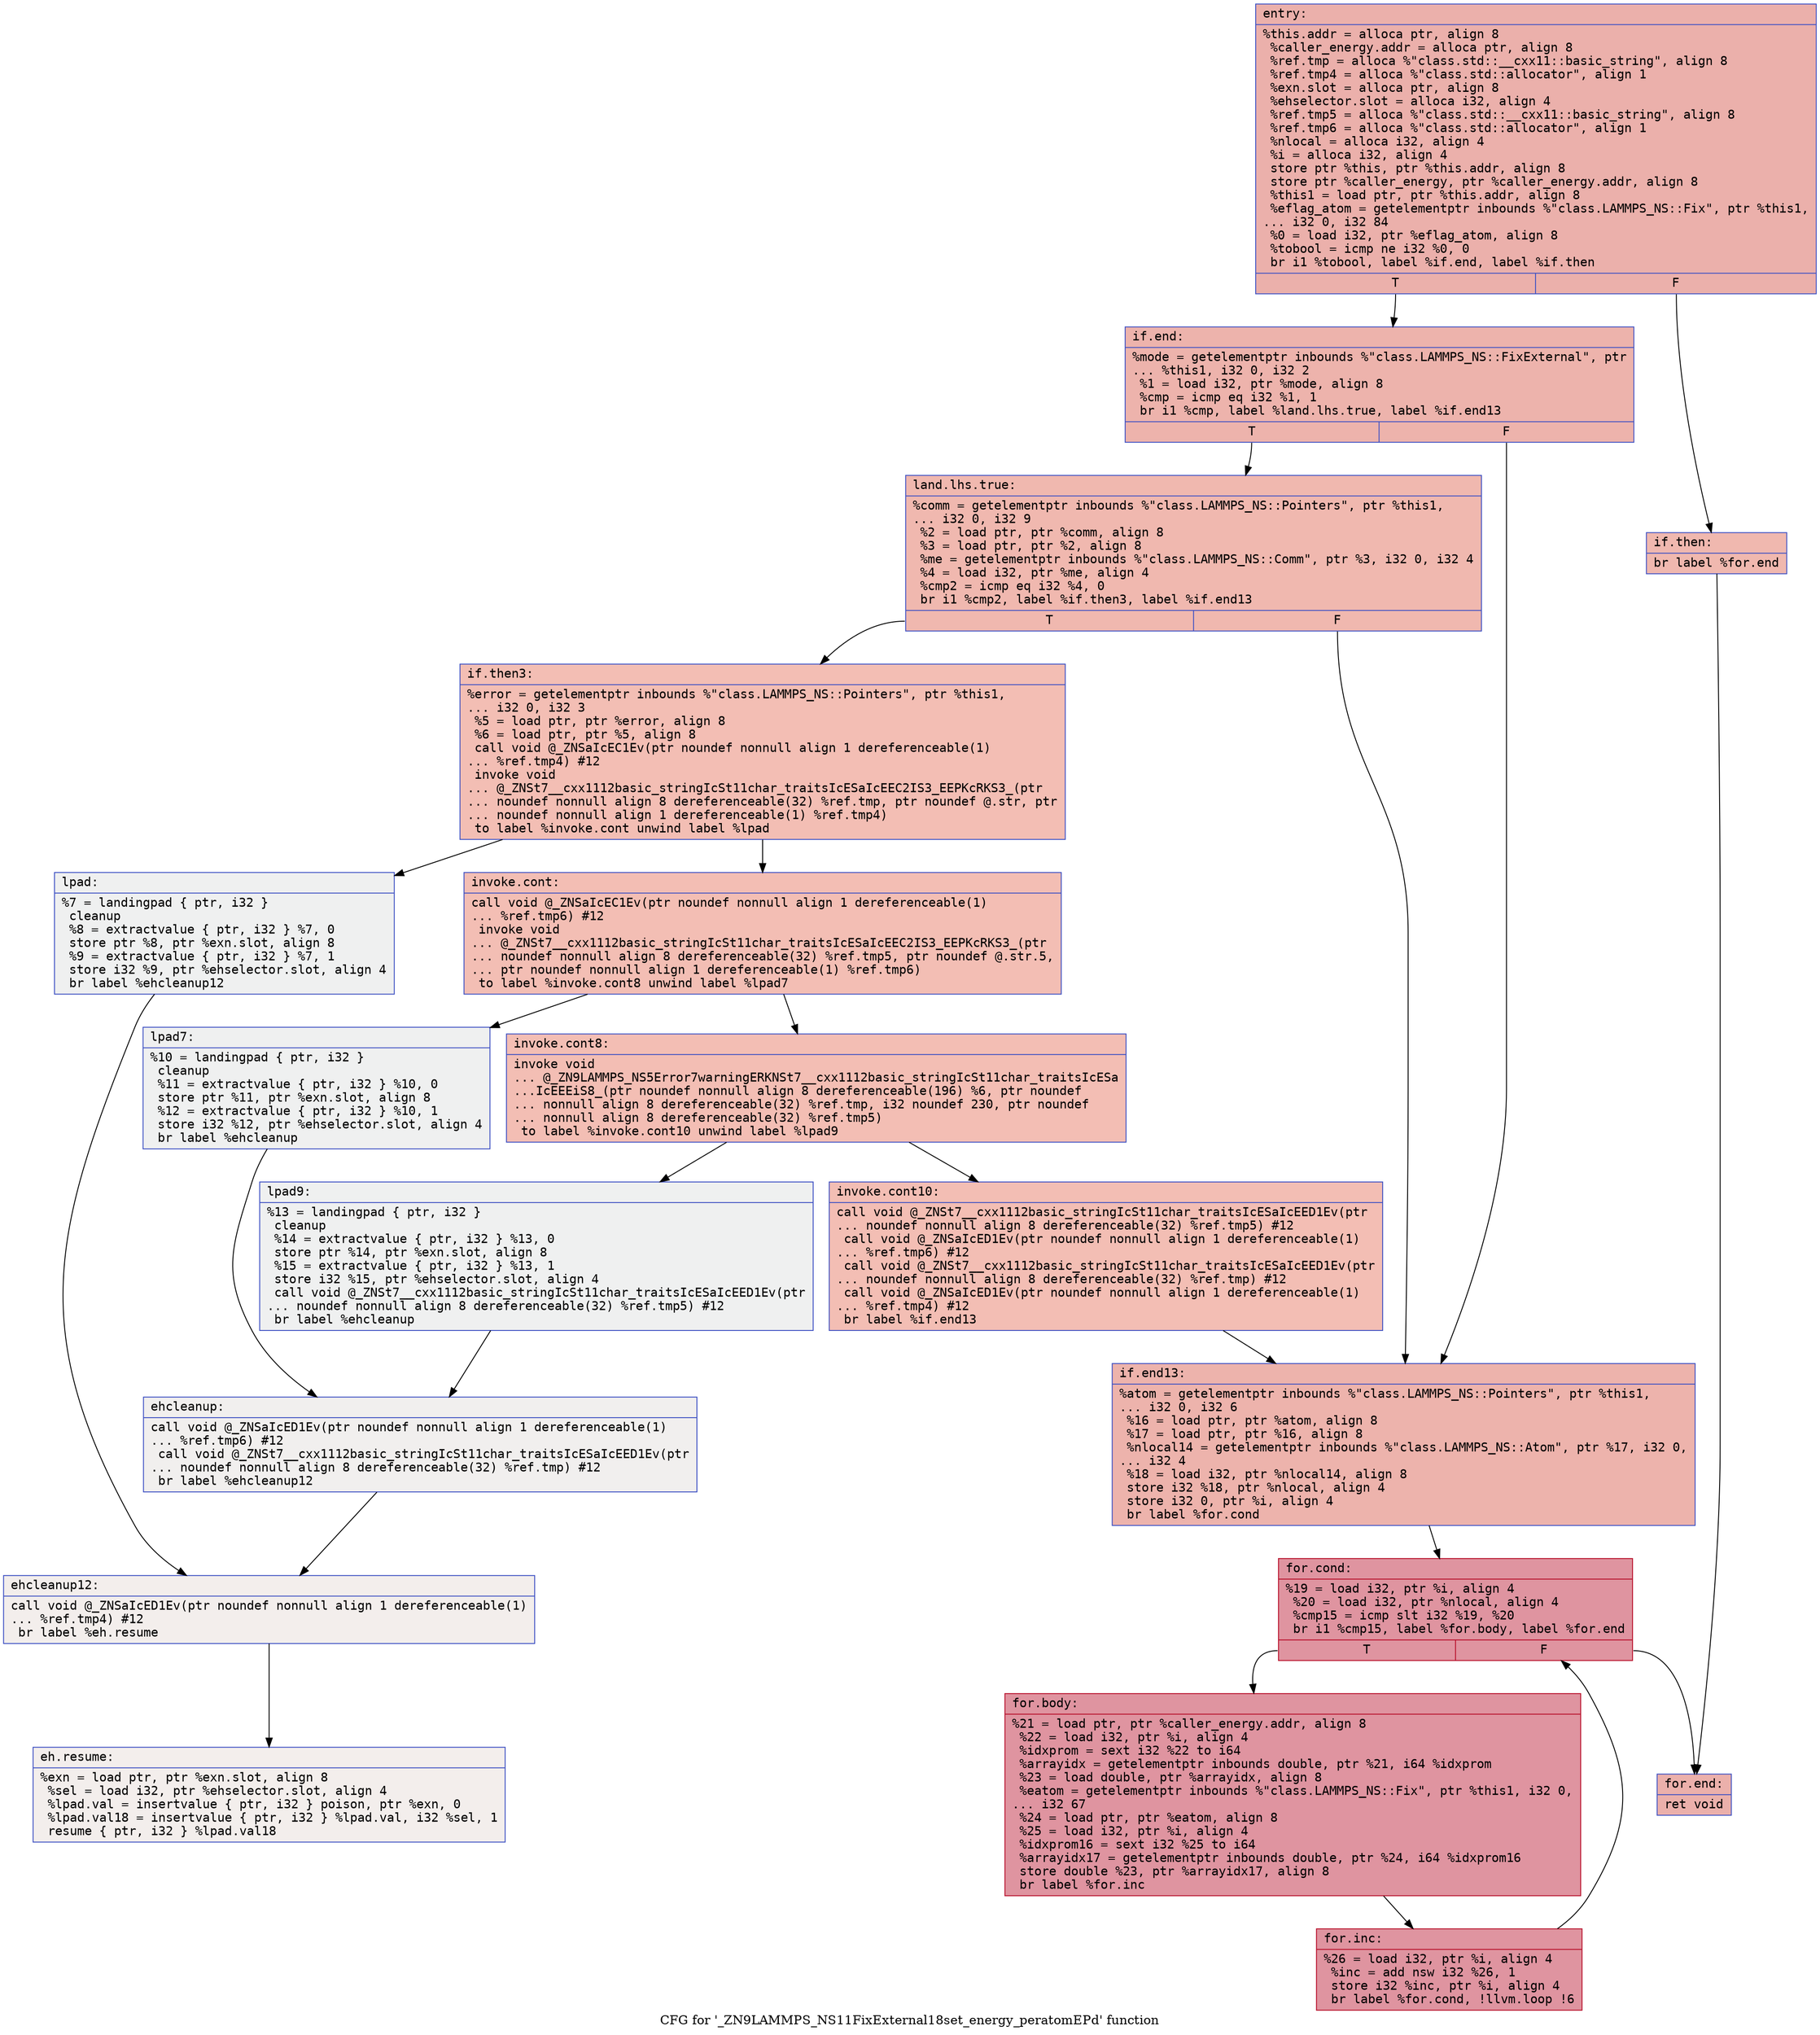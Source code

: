 digraph "CFG for '_ZN9LAMMPS_NS11FixExternal18set_energy_peratomEPd' function" {
	label="CFG for '_ZN9LAMMPS_NS11FixExternal18set_energy_peratomEPd' function";

	Node0x5634c654bd70 [shape=record,color="#3d50c3ff", style=filled, fillcolor="#d24b4070" fontname="Courier",label="{entry:\l|  %this.addr = alloca ptr, align 8\l  %caller_energy.addr = alloca ptr, align 8\l  %ref.tmp = alloca %\"class.std::__cxx11::basic_string\", align 8\l  %ref.tmp4 = alloca %\"class.std::allocator\", align 1\l  %exn.slot = alloca ptr, align 8\l  %ehselector.slot = alloca i32, align 4\l  %ref.tmp5 = alloca %\"class.std::__cxx11::basic_string\", align 8\l  %ref.tmp6 = alloca %\"class.std::allocator\", align 1\l  %nlocal = alloca i32, align 4\l  %i = alloca i32, align 4\l  store ptr %this, ptr %this.addr, align 8\l  store ptr %caller_energy, ptr %caller_energy.addr, align 8\l  %this1 = load ptr, ptr %this.addr, align 8\l  %eflag_atom = getelementptr inbounds %\"class.LAMMPS_NS::Fix\", ptr %this1,\l... i32 0, i32 84\l  %0 = load i32, ptr %eflag_atom, align 8\l  %tobool = icmp ne i32 %0, 0\l  br i1 %tobool, label %if.end, label %if.then\l|{<s0>T|<s1>F}}"];
	Node0x5634c654bd70:s0 -> Node0x5634c654c980[tooltip="entry -> if.end\nProbability 62.50%" ];
	Node0x5634c654bd70:s1 -> Node0x5634c654c9f0[tooltip="entry -> if.then\nProbability 37.50%" ];
	Node0x5634c654c9f0 [shape=record,color="#3d50c3ff", style=filled, fillcolor="#dc5d4a70" fontname="Courier",label="{if.then:\l|  br label %for.end\l}"];
	Node0x5634c654c9f0 -> Node0x5634c654cb10[tooltip="if.then -> for.end\nProbability 100.00%" ];
	Node0x5634c654c980 [shape=record,color="#3d50c3ff", style=filled, fillcolor="#d6524470" fontname="Courier",label="{if.end:\l|  %mode = getelementptr inbounds %\"class.LAMMPS_NS::FixExternal\", ptr\l... %this1, i32 0, i32 2\l  %1 = load i32, ptr %mode, align 8\l  %cmp = icmp eq i32 %1, 1\l  br i1 %cmp, label %land.lhs.true, label %if.end13\l|{<s0>T|<s1>F}}"];
	Node0x5634c654c980:s0 -> Node0x5634c654ce00[tooltip="if.end -> land.lhs.true\nProbability 50.00%" ];
	Node0x5634c654c980:s1 -> Node0x5634c654ce50[tooltip="if.end -> if.end13\nProbability 50.00%" ];
	Node0x5634c654ce00 [shape=record,color="#3d50c3ff", style=filled, fillcolor="#dc5d4a70" fontname="Courier",label="{land.lhs.true:\l|  %comm = getelementptr inbounds %\"class.LAMMPS_NS::Pointers\", ptr %this1,\l... i32 0, i32 9\l  %2 = load ptr, ptr %comm, align 8\l  %3 = load ptr, ptr %2, align 8\l  %me = getelementptr inbounds %\"class.LAMMPS_NS::Comm\", ptr %3, i32 0, i32 4\l  %4 = load i32, ptr %me, align 4\l  %cmp2 = icmp eq i32 %4, 0\l  br i1 %cmp2, label %if.then3, label %if.end13\l|{<s0>T|<s1>F}}"];
	Node0x5634c654ce00:s0 -> Node0x5634c654c5b0[tooltip="land.lhs.true -> if.then3\nProbability 37.50%" ];
	Node0x5634c654ce00:s1 -> Node0x5634c654ce50[tooltip="land.lhs.true -> if.end13\nProbability 62.50%" ];
	Node0x5634c654c5b0 [shape=record,color="#3d50c3ff", style=filled, fillcolor="#e36c5570" fontname="Courier",label="{if.then3:\l|  %error = getelementptr inbounds %\"class.LAMMPS_NS::Pointers\", ptr %this1,\l... i32 0, i32 3\l  %5 = load ptr, ptr %error, align 8\l  %6 = load ptr, ptr %5, align 8\l  call void @_ZNSaIcEC1Ev(ptr noundef nonnull align 1 dereferenceable(1)\l... %ref.tmp4) #12\l  invoke void\l... @_ZNSt7__cxx1112basic_stringIcSt11char_traitsIcESaIcEEC2IS3_EEPKcRKS3_(ptr\l... noundef nonnull align 8 dereferenceable(32) %ref.tmp, ptr noundef @.str, ptr\l... noundef nonnull align 1 dereferenceable(1) %ref.tmp4)\l          to label %invoke.cont unwind label %lpad\l}"];
	Node0x5634c654c5b0 -> Node0x5634c654d9e0[tooltip="if.then3 -> invoke.cont\nProbability 100.00%" ];
	Node0x5634c654c5b0 -> Node0x5634c654da60[tooltip="if.then3 -> lpad\nProbability 0.00%" ];
	Node0x5634c654d9e0 [shape=record,color="#3d50c3ff", style=filled, fillcolor="#e36c5570" fontname="Courier",label="{invoke.cont:\l|  call void @_ZNSaIcEC1Ev(ptr noundef nonnull align 1 dereferenceable(1)\l... %ref.tmp6) #12\l  invoke void\l... @_ZNSt7__cxx1112basic_stringIcSt11char_traitsIcESaIcEEC2IS3_EEPKcRKS3_(ptr\l... noundef nonnull align 8 dereferenceable(32) %ref.tmp5, ptr noundef @.str.5,\l... ptr noundef nonnull align 1 dereferenceable(1) %ref.tmp6)\l          to label %invoke.cont8 unwind label %lpad7\l}"];
	Node0x5634c654d9e0 -> Node0x5634c654dde0[tooltip="invoke.cont -> invoke.cont8\nProbability 100.00%" ];
	Node0x5634c654d9e0 -> Node0x5634c654de30[tooltip="invoke.cont -> lpad7\nProbability 0.00%" ];
	Node0x5634c654dde0 [shape=record,color="#3d50c3ff", style=filled, fillcolor="#e36c5570" fontname="Courier",label="{invoke.cont8:\l|  invoke void\l... @_ZN9LAMMPS_NS5Error7warningERKNSt7__cxx1112basic_stringIcSt11char_traitsIcESa\l...IcEEEiS8_(ptr noundef nonnull align 8 dereferenceable(196) %6, ptr noundef\l... nonnull align 8 dereferenceable(32) %ref.tmp, i32 noundef 230, ptr noundef\l... nonnull align 8 dereferenceable(32) %ref.tmp5)\l          to label %invoke.cont10 unwind label %lpad9\l}"];
	Node0x5634c654dde0 -> Node0x5634c654dd90[tooltip="invoke.cont8 -> invoke.cont10\nProbability 100.00%" ];
	Node0x5634c654dde0 -> Node0x5634c654e150[tooltip="invoke.cont8 -> lpad9\nProbability 0.00%" ];
	Node0x5634c654dd90 [shape=record,color="#3d50c3ff", style=filled, fillcolor="#e36c5570" fontname="Courier",label="{invoke.cont10:\l|  call void @_ZNSt7__cxx1112basic_stringIcSt11char_traitsIcESaIcEED1Ev(ptr\l... noundef nonnull align 8 dereferenceable(32) %ref.tmp5) #12\l  call void @_ZNSaIcED1Ev(ptr noundef nonnull align 1 dereferenceable(1)\l... %ref.tmp6) #12\l  call void @_ZNSt7__cxx1112basic_stringIcSt11char_traitsIcESaIcEED1Ev(ptr\l... noundef nonnull align 8 dereferenceable(32) %ref.tmp) #12\l  call void @_ZNSaIcED1Ev(ptr noundef nonnull align 1 dereferenceable(1)\l... %ref.tmp4) #12\l  br label %if.end13\l}"];
	Node0x5634c654dd90 -> Node0x5634c654ce50[tooltip="invoke.cont10 -> if.end13\nProbability 100.00%" ];
	Node0x5634c654da60 [shape=record,color="#3d50c3ff", style=filled, fillcolor="#dbdcde70" fontname="Courier",label="{lpad:\l|  %7 = landingpad \{ ptr, i32 \}\l          cleanup\l  %8 = extractvalue \{ ptr, i32 \} %7, 0\l  store ptr %8, ptr %exn.slot, align 8\l  %9 = extractvalue \{ ptr, i32 \} %7, 1\l  store i32 %9, ptr %ehselector.slot, align 4\l  br label %ehcleanup12\l}"];
	Node0x5634c654da60 -> Node0x5634c654ec10[tooltip="lpad -> ehcleanup12\nProbability 100.00%" ];
	Node0x5634c654de30 [shape=record,color="#3d50c3ff", style=filled, fillcolor="#dbdcde70" fontname="Courier",label="{lpad7:\l|  %10 = landingpad \{ ptr, i32 \}\l          cleanup\l  %11 = extractvalue \{ ptr, i32 \} %10, 0\l  store ptr %11, ptr %exn.slot, align 8\l  %12 = extractvalue \{ ptr, i32 \} %10, 1\l  store i32 %12, ptr %ehselector.slot, align 4\l  br label %ehcleanup\l}"];
	Node0x5634c654de30 -> Node0x5634c654ef80[tooltip="lpad7 -> ehcleanup\nProbability 100.00%" ];
	Node0x5634c654e150 [shape=record,color="#3d50c3ff", style=filled, fillcolor="#dbdcde70" fontname="Courier",label="{lpad9:\l|  %13 = landingpad \{ ptr, i32 \}\l          cleanup\l  %14 = extractvalue \{ ptr, i32 \} %13, 0\l  store ptr %14, ptr %exn.slot, align 8\l  %15 = extractvalue \{ ptr, i32 \} %13, 1\l  store i32 %15, ptr %ehselector.slot, align 4\l  call void @_ZNSt7__cxx1112basic_stringIcSt11char_traitsIcESaIcEED1Ev(ptr\l... noundef nonnull align 8 dereferenceable(32) %ref.tmp5) #12\l  br label %ehcleanup\l}"];
	Node0x5634c654e150 -> Node0x5634c654ef80[tooltip="lpad9 -> ehcleanup\nProbability 100.00%" ];
	Node0x5634c654ef80 [shape=record,color="#3d50c3ff", style=filled, fillcolor="#e0dbd870" fontname="Courier",label="{ehcleanup:\l|  call void @_ZNSaIcED1Ev(ptr noundef nonnull align 1 dereferenceable(1)\l... %ref.tmp6) #12\l  call void @_ZNSt7__cxx1112basic_stringIcSt11char_traitsIcESaIcEED1Ev(ptr\l... noundef nonnull align 8 dereferenceable(32) %ref.tmp) #12\l  br label %ehcleanup12\l}"];
	Node0x5634c654ef80 -> Node0x5634c654ec10[tooltip="ehcleanup -> ehcleanup12\nProbability 100.00%" ];
	Node0x5634c654ec10 [shape=record,color="#3d50c3ff", style=filled, fillcolor="#e3d9d370" fontname="Courier",label="{ehcleanup12:\l|  call void @_ZNSaIcED1Ev(ptr noundef nonnull align 1 dereferenceable(1)\l... %ref.tmp4) #12\l  br label %eh.resume\l}"];
	Node0x5634c654ec10 -> Node0x5634c654f830[tooltip="ehcleanup12 -> eh.resume\nProbability 100.00%" ];
	Node0x5634c654ce50 [shape=record,color="#3d50c3ff", style=filled, fillcolor="#d6524470" fontname="Courier",label="{if.end13:\l|  %atom = getelementptr inbounds %\"class.LAMMPS_NS::Pointers\", ptr %this1,\l... i32 0, i32 6\l  %16 = load ptr, ptr %atom, align 8\l  %17 = load ptr, ptr %16, align 8\l  %nlocal14 = getelementptr inbounds %\"class.LAMMPS_NS::Atom\", ptr %17, i32 0,\l... i32 4\l  %18 = load i32, ptr %nlocal14, align 8\l  store i32 %18, ptr %nlocal, align 4\l  store i32 0, ptr %i, align 4\l  br label %for.cond\l}"];
	Node0x5634c654ce50 -> Node0x5634c654fd60[tooltip="if.end13 -> for.cond\nProbability 100.00%" ];
	Node0x5634c654fd60 [shape=record,color="#b70d28ff", style=filled, fillcolor="#b70d2870" fontname="Courier",label="{for.cond:\l|  %19 = load i32, ptr %i, align 4\l  %20 = load i32, ptr %nlocal, align 4\l  %cmp15 = icmp slt i32 %19, %20\l  br i1 %cmp15, label %for.body, label %for.end\l|{<s0>T|<s1>F}}"];
	Node0x5634c654fd60:s0 -> Node0x5634c6550000[tooltip="for.cond -> for.body\nProbability 96.88%" ];
	Node0x5634c654fd60:s1 -> Node0x5634c654cb10[tooltip="for.cond -> for.end\nProbability 3.12%" ];
	Node0x5634c6550000 [shape=record,color="#b70d28ff", style=filled, fillcolor="#b70d2870" fontname="Courier",label="{for.body:\l|  %21 = load ptr, ptr %caller_energy.addr, align 8\l  %22 = load i32, ptr %i, align 4\l  %idxprom = sext i32 %22 to i64\l  %arrayidx = getelementptr inbounds double, ptr %21, i64 %idxprom\l  %23 = load double, ptr %arrayidx, align 8\l  %eatom = getelementptr inbounds %\"class.LAMMPS_NS::Fix\", ptr %this1, i32 0,\l... i32 67\l  %24 = load ptr, ptr %eatom, align 8\l  %25 = load i32, ptr %i, align 4\l  %idxprom16 = sext i32 %25 to i64\l  %arrayidx17 = getelementptr inbounds double, ptr %24, i64 %idxprom16\l  store double %23, ptr %arrayidx17, align 8\l  br label %for.inc\l}"];
	Node0x5634c6550000 -> Node0x5634c6550830[tooltip="for.body -> for.inc\nProbability 100.00%" ];
	Node0x5634c6550830 [shape=record,color="#b70d28ff", style=filled, fillcolor="#b70d2870" fontname="Courier",label="{for.inc:\l|  %26 = load i32, ptr %i, align 4\l  %inc = add nsw i32 %26, 1\l  store i32 %inc, ptr %i, align 4\l  br label %for.cond, !llvm.loop !6\l}"];
	Node0x5634c6550830 -> Node0x5634c654fd60[tooltip="for.inc -> for.cond\nProbability 100.00%" ];
	Node0x5634c654cb10 [shape=record,color="#3d50c3ff", style=filled, fillcolor="#d24b4070" fontname="Courier",label="{for.end:\l|  ret void\l}"];
	Node0x5634c654f830 [shape=record,color="#3d50c3ff", style=filled, fillcolor="#e3d9d370" fontname="Courier",label="{eh.resume:\l|  %exn = load ptr, ptr %exn.slot, align 8\l  %sel = load i32, ptr %ehselector.slot, align 4\l  %lpad.val = insertvalue \{ ptr, i32 \} poison, ptr %exn, 0\l  %lpad.val18 = insertvalue \{ ptr, i32 \} %lpad.val, i32 %sel, 1\l  resume \{ ptr, i32 \} %lpad.val18\l}"];
}
